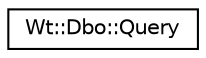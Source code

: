 digraph "Graphical Class Hierarchy"
{
 // LATEX_PDF_SIZE
  edge [fontname="Helvetica",fontsize="10",labelfontname="Helvetica",labelfontsize="10"];
  node [fontname="Helvetica",fontsize="10",shape=record];
  rankdir="LR";
  Node0 [label="Wt::Dbo::Query",height=0.2,width=0.4,color="black", fillcolor="white", style="filled",URL="$classWt_1_1Dbo_1_1Query.html",tooltip="A database query."];
}
